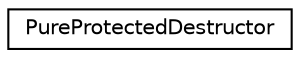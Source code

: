 digraph "Graphical Class Hierarchy"
{
  edge [fontname="Helvetica",fontsize="10",labelfontname="Helvetica",labelfontsize="10"];
  node [fontname="Helvetica",fontsize="10",shape=record];
  rankdir="LR";
  Node0 [label="PureProtectedDestructor",height=0.2,width=0.4,color="black", fillcolor="white", style="filled",URL="$struct_pure_protected_destructor.html"];
}
